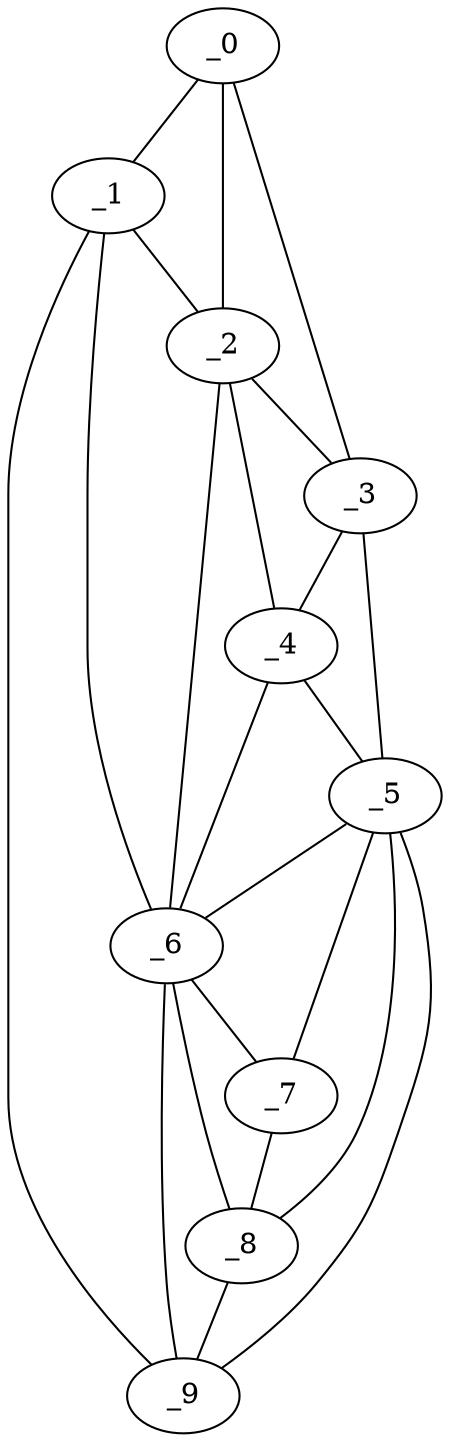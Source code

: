 graph "obj42__285.gxl" {
	_0	 [x=43,
		y=102];
	_1	 [x=53,
		y=96];
	_0 -- _1	 [valence=1];
	_2	 [x=67,
		y=57];
	_0 -- _2	 [valence=2];
	_3	 [x=69,
		y=47];
	_0 -- _3	 [valence=1];
	_1 -- _2	 [valence=2];
	_6	 [x=108,
		y=41];
	_1 -- _6	 [valence=2];
	_9	 [x=122,
		y=31];
	_1 -- _9	 [valence=1];
	_2 -- _3	 [valence=2];
	_4	 [x=72,
		y=47];
	_2 -- _4	 [valence=2];
	_2 -- _6	 [valence=1];
	_3 -- _4	 [valence=2];
	_5	 [x=108,
		y=21];
	_3 -- _5	 [valence=1];
	_4 -- _5	 [valence=1];
	_4 -- _6	 [valence=1];
	_5 -- _6	 [valence=2];
	_7	 [x=112,
		y=27];
	_5 -- _7	 [valence=1];
	_8	 [x=115,
		y=28];
	_5 -- _8	 [valence=1];
	_5 -- _9	 [valence=1];
	_6 -- _7	 [valence=2];
	_6 -- _8	 [valence=1];
	_6 -- _9	 [valence=2];
	_7 -- _8	 [valence=2];
	_8 -- _9	 [valence=2];
}
